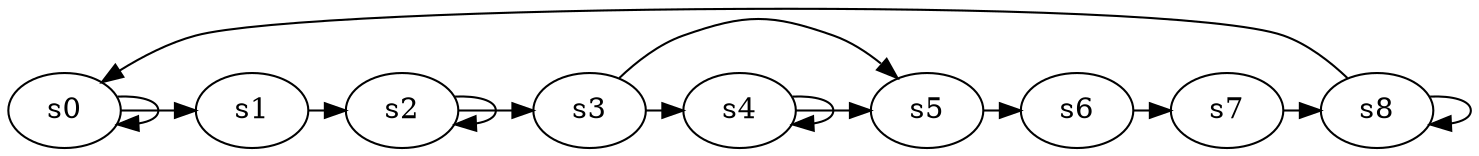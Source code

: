digraph game_0406_cycle_9 {
    s0 [name="s0", player=0];
    s1 [name="s1", player=0];
    s2 [name="s2", player=0];
    s3 [name="s3", player=0, target=1];
    s4 [name="s4", player=0, target=1];
    s5 [name="s5", player=0];
    s6 [name="s6", player=1];
    s7 [name="s7", player=1];
    s8 [name="s8", player=1];

    s0 -> s1 [constraint="time == 2 || time == 5 || time == 10"];
    s1 -> s2 [constraint="time == 0 || time == 2 || time == 5 || time == 22"];
    s2 -> s3 [constraint="time % 7 == 3"];
    s3 -> s4 [constraint="time == 4 || time == 8 || time == 20 || time == 23 || time == 24"];
    s4 -> s5 [constraint="time % 6 == 0"];
    s5 -> s6 [constraint="time % 2 == 0 && !(time % 3 == 0)"];
    s6 -> s7 [constraint="time % 5 == 4 || time % 5 == 3"];
    s7 -> s8 [constraint="time % 5 == 3 || time % 5 == 0"];
    s8 -> s0 [constraint="time % 2 == 0 && !(time % 5 == 0)"];
    s0 -> s0 [constraint="time % 2 == 0"];
    s2 -> s2 [constraint="time % 2 == 0"];
    s3 -> s5 [constraint="time == 5 || time == 13 || time == 14"];
    s4 -> s4 [constraint="time % 4 == 0"];
    s8 -> s8 [constraint="time % 4 == 0"];
}
